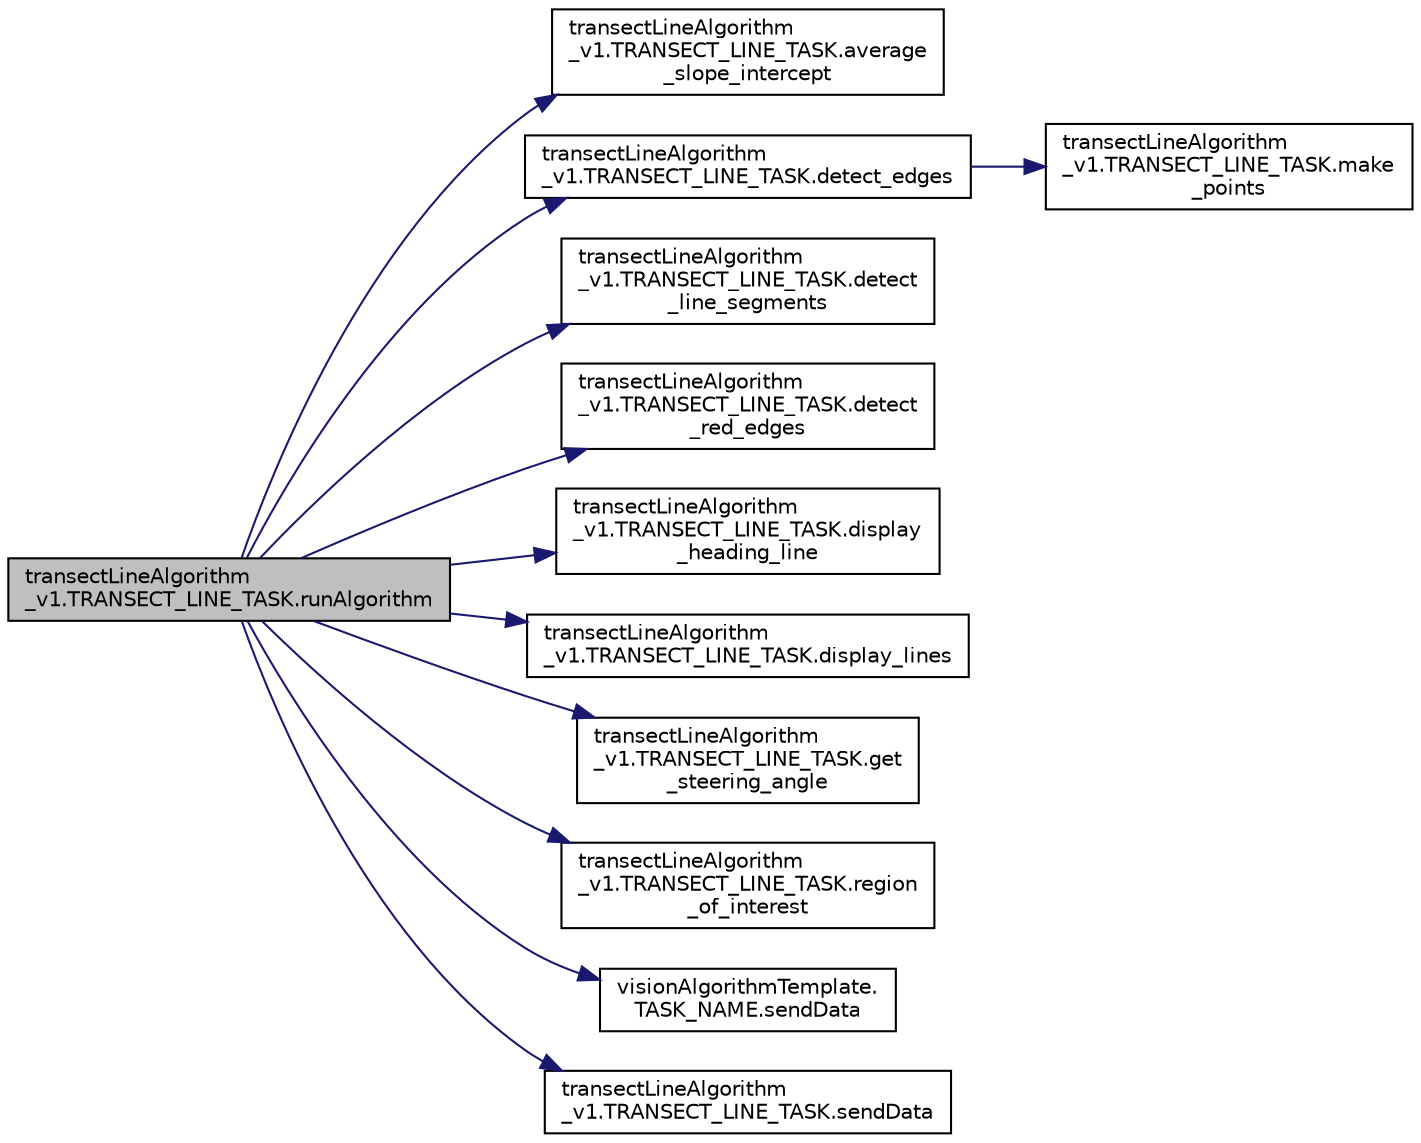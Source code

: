 digraph "transectLineAlgorithm_v1.TRANSECT_LINE_TASK.runAlgorithm"
{
 // LATEX_PDF_SIZE
  edge [fontname="Helvetica",fontsize="10",labelfontname="Helvetica",labelfontsize="10"];
  node [fontname="Helvetica",fontsize="10",shape=record];
  rankdir="LR";
  Node1 [label="transectLineAlgorithm\l_v1.TRANSECT_LINE_TASK.runAlgorithm",height=0.2,width=0.4,color="black", fillcolor="grey75", style="filled", fontcolor="black",tooltip=" "];
  Node1 -> Node2 [color="midnightblue",fontsize="10",style="solid",fontname="Helvetica"];
  Node2 [label="transectLineAlgorithm\l_v1.TRANSECT_LINE_TASK.average\l_slope_intercept",height=0.2,width=0.4,color="black", fillcolor="white", style="filled",URL="$classtransect_line_algorithm__v1_1_1_t_r_a_n_s_e_c_t___l_i_n_e___t_a_s_k.html#a18c8ca8b1be2c76880006b69cfc8e401",tooltip=" "];
  Node1 -> Node3 [color="midnightblue",fontsize="10",style="solid",fontname="Helvetica"];
  Node3 [label="transectLineAlgorithm\l_v1.TRANSECT_LINE_TASK.detect_edges",height=0.2,width=0.4,color="black", fillcolor="white", style="filled",URL="$classtransect_line_algorithm__v1_1_1_t_r_a_n_s_e_c_t___l_i_n_e___t_a_s_k.html#a071c7cde959a0554c4061dae3961a163",tooltip="ALGORITHM FUNCTIONS ###."];
  Node3 -> Node4 [color="midnightblue",fontsize="10",style="solid",fontname="Helvetica"];
  Node4 [label="transectLineAlgorithm\l_v1.TRANSECT_LINE_TASK.make\l_points",height=0.2,width=0.4,color="black", fillcolor="white", style="filled",URL="$classtransect_line_algorithm__v1_1_1_t_r_a_n_s_e_c_t___l_i_n_e___t_a_s_k.html#a297876c78b210da22a9c548f54bf6ea9",tooltip=" "];
  Node1 -> Node5 [color="midnightblue",fontsize="10",style="solid",fontname="Helvetica"];
  Node5 [label="transectLineAlgorithm\l_v1.TRANSECT_LINE_TASK.detect\l_line_segments",height=0.2,width=0.4,color="black", fillcolor="white", style="filled",URL="$classtransect_line_algorithm__v1_1_1_t_r_a_n_s_e_c_t___l_i_n_e___t_a_s_k.html#abd61ef8bd75e0e8e9392e498a1ff6d13",tooltip=" "];
  Node1 -> Node6 [color="midnightblue",fontsize="10",style="solid",fontname="Helvetica"];
  Node6 [label="transectLineAlgorithm\l_v1.TRANSECT_LINE_TASK.detect\l_red_edges",height=0.2,width=0.4,color="black", fillcolor="white", style="filled",URL="$classtransect_line_algorithm__v1_1_1_t_r_a_n_s_e_c_t___l_i_n_e___t_a_s_k.html#aa41fdb0efd9f0c61d728d272bdbe7e1c",tooltip=" "];
  Node1 -> Node7 [color="midnightblue",fontsize="10",style="solid",fontname="Helvetica"];
  Node7 [label="transectLineAlgorithm\l_v1.TRANSECT_LINE_TASK.display\l_heading_line",height=0.2,width=0.4,color="black", fillcolor="white", style="filled",URL="$classtransect_line_algorithm__v1_1_1_t_r_a_n_s_e_c_t___l_i_n_e___t_a_s_k.html#a325170b4f028556709d8f656cf00756c",tooltip=" "];
  Node1 -> Node8 [color="midnightblue",fontsize="10",style="solid",fontname="Helvetica"];
  Node8 [label="transectLineAlgorithm\l_v1.TRANSECT_LINE_TASK.display_lines",height=0.2,width=0.4,color="black", fillcolor="white", style="filled",URL="$classtransect_line_algorithm__v1_1_1_t_r_a_n_s_e_c_t___l_i_n_e___t_a_s_k.html#a30a37cd88da0c6a2d28eadde22caf9af",tooltip=" "];
  Node1 -> Node9 [color="midnightblue",fontsize="10",style="solid",fontname="Helvetica"];
  Node9 [label="transectLineAlgorithm\l_v1.TRANSECT_LINE_TASK.get\l_steering_angle",height=0.2,width=0.4,color="black", fillcolor="white", style="filled",URL="$classtransect_line_algorithm__v1_1_1_t_r_a_n_s_e_c_t___l_i_n_e___t_a_s_k.html#ac6b13547e180849a32ca12e844c5c283",tooltip=" "];
  Node1 -> Node10 [color="midnightblue",fontsize="10",style="solid",fontname="Helvetica"];
  Node10 [label="transectLineAlgorithm\l_v1.TRANSECT_LINE_TASK.region\l_of_interest",height=0.2,width=0.4,color="black", fillcolor="white", style="filled",URL="$classtransect_line_algorithm__v1_1_1_t_r_a_n_s_e_c_t___l_i_n_e___t_a_s_k.html#a9cc16b6cba224cfc24b1e76e714716ed",tooltip=" "];
  Node1 -> Node11 [color="midnightblue",fontsize="10",style="solid",fontname="Helvetica"];
  Node11 [label="visionAlgorithmTemplate.\lTASK_NAME.sendData",height=0.2,width=0.4,color="black", fillcolor="white", style="filled",URL="$classvision_algorithm_template_1_1_t_a_s_k___n_a_m_e.html#a5de901de78edb7f51d48084ffdbcce38",tooltip=" "];
  Node1 -> Node12 [color="midnightblue",fontsize="10",style="solid",fontname="Helvetica"];
  Node12 [label="transectLineAlgorithm\l_v1.TRANSECT_LINE_TASK.sendData",height=0.2,width=0.4,color="black", fillcolor="white", style="filled",URL="$classtransect_line_algorithm__v1_1_1_t_r_a_n_s_e_c_t___l_i_n_e___t_a_s_k.html#a499cf52e5d4c74e9bca19b089c30a515",tooltip=" "];
}
